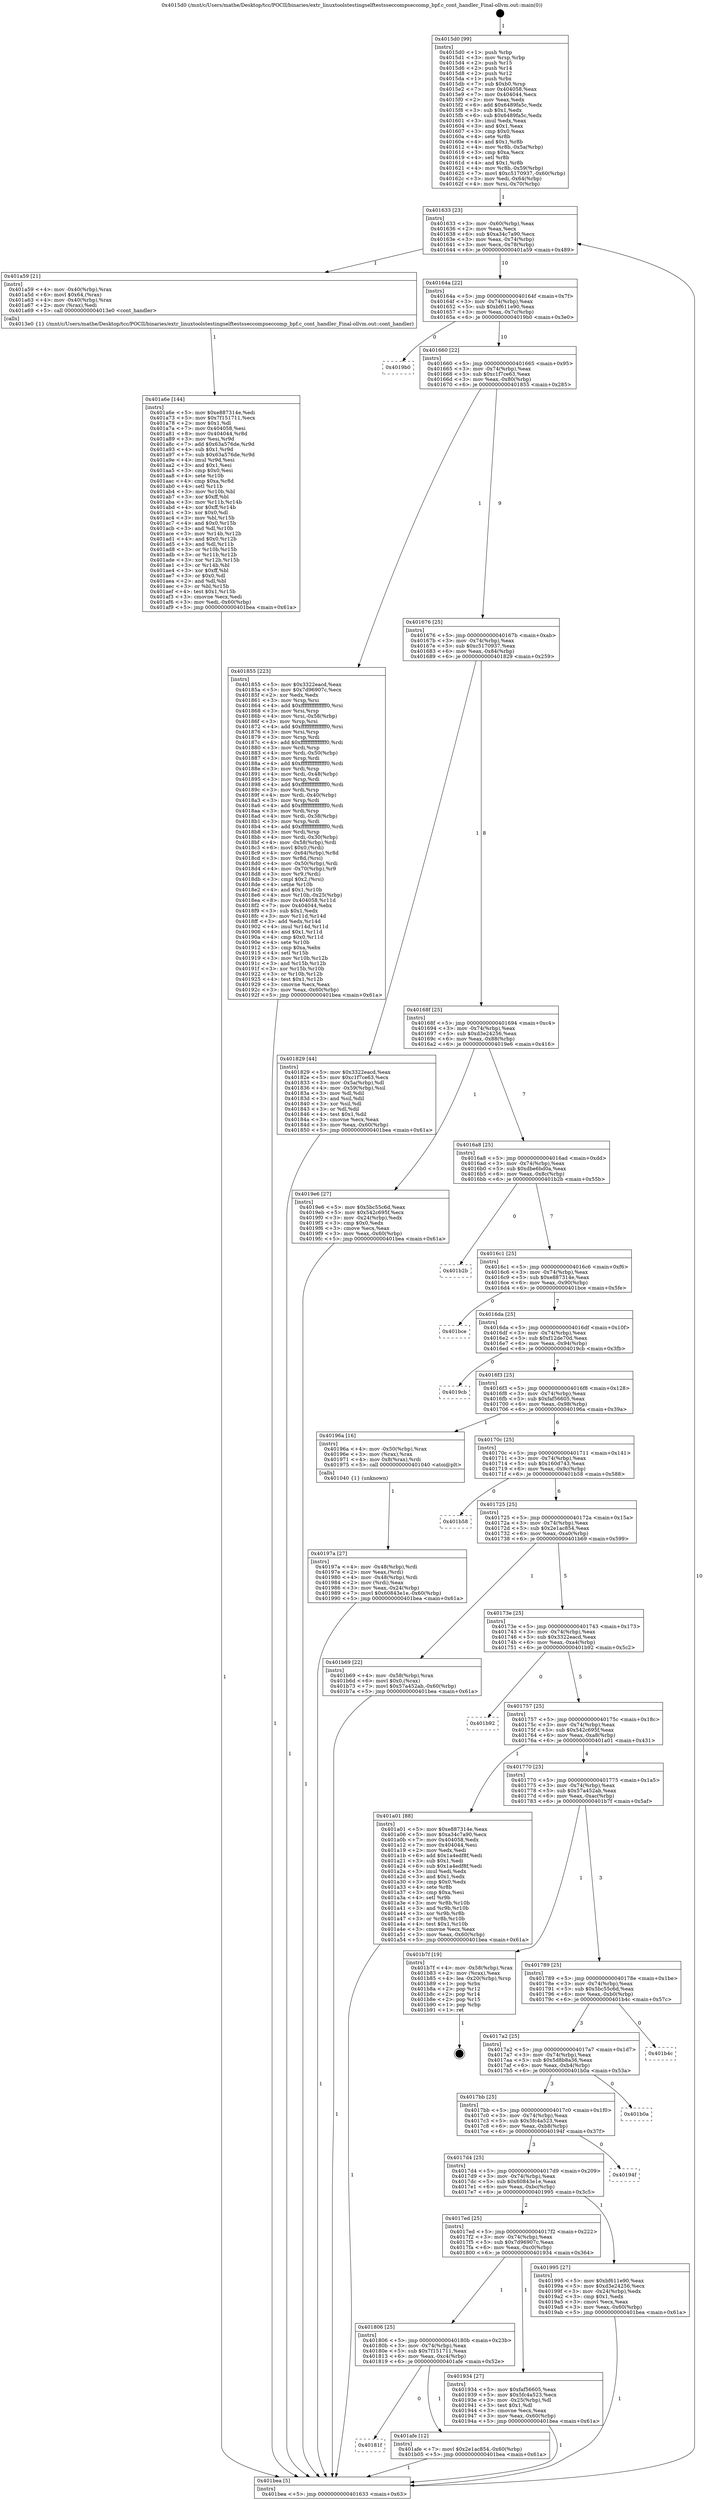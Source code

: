 digraph "0x4015d0" {
  label = "0x4015d0 (/mnt/c/Users/mathe/Desktop/tcc/POCII/binaries/extr_linuxtoolstestingselftestsseccompseccomp_bpf.c_cont_handler_Final-ollvm.out::main(0))"
  labelloc = "t"
  node[shape=record]

  Entry [label="",width=0.3,height=0.3,shape=circle,fillcolor=black,style=filled]
  "0x401633" [label="{
     0x401633 [23]\l
     | [instrs]\l
     &nbsp;&nbsp;0x401633 \<+3\>: mov -0x60(%rbp),%eax\l
     &nbsp;&nbsp;0x401636 \<+2\>: mov %eax,%ecx\l
     &nbsp;&nbsp;0x401638 \<+6\>: sub $0xa34c7a90,%ecx\l
     &nbsp;&nbsp;0x40163e \<+3\>: mov %eax,-0x74(%rbp)\l
     &nbsp;&nbsp;0x401641 \<+3\>: mov %ecx,-0x78(%rbp)\l
     &nbsp;&nbsp;0x401644 \<+6\>: je 0000000000401a59 \<main+0x489\>\l
  }"]
  "0x401a59" [label="{
     0x401a59 [21]\l
     | [instrs]\l
     &nbsp;&nbsp;0x401a59 \<+4\>: mov -0x40(%rbp),%rax\l
     &nbsp;&nbsp;0x401a5d \<+6\>: movl $0x64,(%rax)\l
     &nbsp;&nbsp;0x401a63 \<+4\>: mov -0x40(%rbp),%rax\l
     &nbsp;&nbsp;0x401a67 \<+2\>: mov (%rax),%edi\l
     &nbsp;&nbsp;0x401a69 \<+5\>: call 00000000004013e0 \<cont_handler\>\l
     | [calls]\l
     &nbsp;&nbsp;0x4013e0 \{1\} (/mnt/c/Users/mathe/Desktop/tcc/POCII/binaries/extr_linuxtoolstestingselftestsseccompseccomp_bpf.c_cont_handler_Final-ollvm.out::cont_handler)\l
  }"]
  "0x40164a" [label="{
     0x40164a [22]\l
     | [instrs]\l
     &nbsp;&nbsp;0x40164a \<+5\>: jmp 000000000040164f \<main+0x7f\>\l
     &nbsp;&nbsp;0x40164f \<+3\>: mov -0x74(%rbp),%eax\l
     &nbsp;&nbsp;0x401652 \<+5\>: sub $0xbf611e90,%eax\l
     &nbsp;&nbsp;0x401657 \<+3\>: mov %eax,-0x7c(%rbp)\l
     &nbsp;&nbsp;0x40165a \<+6\>: je 00000000004019b0 \<main+0x3e0\>\l
  }"]
  Exit [label="",width=0.3,height=0.3,shape=circle,fillcolor=black,style=filled,peripheries=2]
  "0x4019b0" [label="{
     0x4019b0\l
  }", style=dashed]
  "0x401660" [label="{
     0x401660 [22]\l
     | [instrs]\l
     &nbsp;&nbsp;0x401660 \<+5\>: jmp 0000000000401665 \<main+0x95\>\l
     &nbsp;&nbsp;0x401665 \<+3\>: mov -0x74(%rbp),%eax\l
     &nbsp;&nbsp;0x401668 \<+5\>: sub $0xc1f7ce63,%eax\l
     &nbsp;&nbsp;0x40166d \<+3\>: mov %eax,-0x80(%rbp)\l
     &nbsp;&nbsp;0x401670 \<+6\>: je 0000000000401855 \<main+0x285\>\l
  }"]
  "0x40181f" [label="{
     0x40181f\l
  }", style=dashed]
  "0x401855" [label="{
     0x401855 [223]\l
     | [instrs]\l
     &nbsp;&nbsp;0x401855 \<+5\>: mov $0x3322eacd,%eax\l
     &nbsp;&nbsp;0x40185a \<+5\>: mov $0x7d96907c,%ecx\l
     &nbsp;&nbsp;0x40185f \<+2\>: xor %edx,%edx\l
     &nbsp;&nbsp;0x401861 \<+3\>: mov %rsp,%rsi\l
     &nbsp;&nbsp;0x401864 \<+4\>: add $0xfffffffffffffff0,%rsi\l
     &nbsp;&nbsp;0x401868 \<+3\>: mov %rsi,%rsp\l
     &nbsp;&nbsp;0x40186b \<+4\>: mov %rsi,-0x58(%rbp)\l
     &nbsp;&nbsp;0x40186f \<+3\>: mov %rsp,%rsi\l
     &nbsp;&nbsp;0x401872 \<+4\>: add $0xfffffffffffffff0,%rsi\l
     &nbsp;&nbsp;0x401876 \<+3\>: mov %rsi,%rsp\l
     &nbsp;&nbsp;0x401879 \<+3\>: mov %rsp,%rdi\l
     &nbsp;&nbsp;0x40187c \<+4\>: add $0xfffffffffffffff0,%rdi\l
     &nbsp;&nbsp;0x401880 \<+3\>: mov %rdi,%rsp\l
     &nbsp;&nbsp;0x401883 \<+4\>: mov %rdi,-0x50(%rbp)\l
     &nbsp;&nbsp;0x401887 \<+3\>: mov %rsp,%rdi\l
     &nbsp;&nbsp;0x40188a \<+4\>: add $0xfffffffffffffff0,%rdi\l
     &nbsp;&nbsp;0x40188e \<+3\>: mov %rdi,%rsp\l
     &nbsp;&nbsp;0x401891 \<+4\>: mov %rdi,-0x48(%rbp)\l
     &nbsp;&nbsp;0x401895 \<+3\>: mov %rsp,%rdi\l
     &nbsp;&nbsp;0x401898 \<+4\>: add $0xfffffffffffffff0,%rdi\l
     &nbsp;&nbsp;0x40189c \<+3\>: mov %rdi,%rsp\l
     &nbsp;&nbsp;0x40189f \<+4\>: mov %rdi,-0x40(%rbp)\l
     &nbsp;&nbsp;0x4018a3 \<+3\>: mov %rsp,%rdi\l
     &nbsp;&nbsp;0x4018a6 \<+4\>: add $0xfffffffffffffff0,%rdi\l
     &nbsp;&nbsp;0x4018aa \<+3\>: mov %rdi,%rsp\l
     &nbsp;&nbsp;0x4018ad \<+4\>: mov %rdi,-0x38(%rbp)\l
     &nbsp;&nbsp;0x4018b1 \<+3\>: mov %rsp,%rdi\l
     &nbsp;&nbsp;0x4018b4 \<+4\>: add $0xfffffffffffffff0,%rdi\l
     &nbsp;&nbsp;0x4018b8 \<+3\>: mov %rdi,%rsp\l
     &nbsp;&nbsp;0x4018bb \<+4\>: mov %rdi,-0x30(%rbp)\l
     &nbsp;&nbsp;0x4018bf \<+4\>: mov -0x58(%rbp),%rdi\l
     &nbsp;&nbsp;0x4018c3 \<+6\>: movl $0x0,(%rdi)\l
     &nbsp;&nbsp;0x4018c9 \<+4\>: mov -0x64(%rbp),%r8d\l
     &nbsp;&nbsp;0x4018cd \<+3\>: mov %r8d,(%rsi)\l
     &nbsp;&nbsp;0x4018d0 \<+4\>: mov -0x50(%rbp),%rdi\l
     &nbsp;&nbsp;0x4018d4 \<+4\>: mov -0x70(%rbp),%r9\l
     &nbsp;&nbsp;0x4018d8 \<+3\>: mov %r9,(%rdi)\l
     &nbsp;&nbsp;0x4018db \<+3\>: cmpl $0x2,(%rsi)\l
     &nbsp;&nbsp;0x4018de \<+4\>: setne %r10b\l
     &nbsp;&nbsp;0x4018e2 \<+4\>: and $0x1,%r10b\l
     &nbsp;&nbsp;0x4018e6 \<+4\>: mov %r10b,-0x25(%rbp)\l
     &nbsp;&nbsp;0x4018ea \<+8\>: mov 0x404058,%r11d\l
     &nbsp;&nbsp;0x4018f2 \<+7\>: mov 0x404044,%ebx\l
     &nbsp;&nbsp;0x4018f9 \<+3\>: sub $0x1,%edx\l
     &nbsp;&nbsp;0x4018fc \<+3\>: mov %r11d,%r14d\l
     &nbsp;&nbsp;0x4018ff \<+3\>: add %edx,%r14d\l
     &nbsp;&nbsp;0x401902 \<+4\>: imul %r14d,%r11d\l
     &nbsp;&nbsp;0x401906 \<+4\>: and $0x1,%r11d\l
     &nbsp;&nbsp;0x40190a \<+4\>: cmp $0x0,%r11d\l
     &nbsp;&nbsp;0x40190e \<+4\>: sete %r10b\l
     &nbsp;&nbsp;0x401912 \<+3\>: cmp $0xa,%ebx\l
     &nbsp;&nbsp;0x401915 \<+4\>: setl %r15b\l
     &nbsp;&nbsp;0x401919 \<+3\>: mov %r10b,%r12b\l
     &nbsp;&nbsp;0x40191c \<+3\>: and %r15b,%r12b\l
     &nbsp;&nbsp;0x40191f \<+3\>: xor %r15b,%r10b\l
     &nbsp;&nbsp;0x401922 \<+3\>: or %r10b,%r12b\l
     &nbsp;&nbsp;0x401925 \<+4\>: test $0x1,%r12b\l
     &nbsp;&nbsp;0x401929 \<+3\>: cmovne %ecx,%eax\l
     &nbsp;&nbsp;0x40192c \<+3\>: mov %eax,-0x60(%rbp)\l
     &nbsp;&nbsp;0x40192f \<+5\>: jmp 0000000000401bea \<main+0x61a\>\l
  }"]
  "0x401676" [label="{
     0x401676 [25]\l
     | [instrs]\l
     &nbsp;&nbsp;0x401676 \<+5\>: jmp 000000000040167b \<main+0xab\>\l
     &nbsp;&nbsp;0x40167b \<+3\>: mov -0x74(%rbp),%eax\l
     &nbsp;&nbsp;0x40167e \<+5\>: sub $0xc5170937,%eax\l
     &nbsp;&nbsp;0x401683 \<+6\>: mov %eax,-0x84(%rbp)\l
     &nbsp;&nbsp;0x401689 \<+6\>: je 0000000000401829 \<main+0x259\>\l
  }"]
  "0x401afe" [label="{
     0x401afe [12]\l
     | [instrs]\l
     &nbsp;&nbsp;0x401afe \<+7\>: movl $0x2e1ac854,-0x60(%rbp)\l
     &nbsp;&nbsp;0x401b05 \<+5\>: jmp 0000000000401bea \<main+0x61a\>\l
  }"]
  "0x401829" [label="{
     0x401829 [44]\l
     | [instrs]\l
     &nbsp;&nbsp;0x401829 \<+5\>: mov $0x3322eacd,%eax\l
     &nbsp;&nbsp;0x40182e \<+5\>: mov $0xc1f7ce63,%ecx\l
     &nbsp;&nbsp;0x401833 \<+3\>: mov -0x5a(%rbp),%dl\l
     &nbsp;&nbsp;0x401836 \<+4\>: mov -0x59(%rbp),%sil\l
     &nbsp;&nbsp;0x40183a \<+3\>: mov %dl,%dil\l
     &nbsp;&nbsp;0x40183d \<+3\>: and %sil,%dil\l
     &nbsp;&nbsp;0x401840 \<+3\>: xor %sil,%dl\l
     &nbsp;&nbsp;0x401843 \<+3\>: or %dl,%dil\l
     &nbsp;&nbsp;0x401846 \<+4\>: test $0x1,%dil\l
     &nbsp;&nbsp;0x40184a \<+3\>: cmovne %ecx,%eax\l
     &nbsp;&nbsp;0x40184d \<+3\>: mov %eax,-0x60(%rbp)\l
     &nbsp;&nbsp;0x401850 \<+5\>: jmp 0000000000401bea \<main+0x61a\>\l
  }"]
  "0x40168f" [label="{
     0x40168f [25]\l
     | [instrs]\l
     &nbsp;&nbsp;0x40168f \<+5\>: jmp 0000000000401694 \<main+0xc4\>\l
     &nbsp;&nbsp;0x401694 \<+3\>: mov -0x74(%rbp),%eax\l
     &nbsp;&nbsp;0x401697 \<+5\>: sub $0xd3e24256,%eax\l
     &nbsp;&nbsp;0x40169c \<+6\>: mov %eax,-0x88(%rbp)\l
     &nbsp;&nbsp;0x4016a2 \<+6\>: je 00000000004019e6 \<main+0x416\>\l
  }"]
  "0x401bea" [label="{
     0x401bea [5]\l
     | [instrs]\l
     &nbsp;&nbsp;0x401bea \<+5\>: jmp 0000000000401633 \<main+0x63\>\l
  }"]
  "0x4015d0" [label="{
     0x4015d0 [99]\l
     | [instrs]\l
     &nbsp;&nbsp;0x4015d0 \<+1\>: push %rbp\l
     &nbsp;&nbsp;0x4015d1 \<+3\>: mov %rsp,%rbp\l
     &nbsp;&nbsp;0x4015d4 \<+2\>: push %r15\l
     &nbsp;&nbsp;0x4015d6 \<+2\>: push %r14\l
     &nbsp;&nbsp;0x4015d8 \<+2\>: push %r12\l
     &nbsp;&nbsp;0x4015da \<+1\>: push %rbx\l
     &nbsp;&nbsp;0x4015db \<+7\>: sub $0xb0,%rsp\l
     &nbsp;&nbsp;0x4015e2 \<+7\>: mov 0x404058,%eax\l
     &nbsp;&nbsp;0x4015e9 \<+7\>: mov 0x404044,%ecx\l
     &nbsp;&nbsp;0x4015f0 \<+2\>: mov %eax,%edx\l
     &nbsp;&nbsp;0x4015f2 \<+6\>: add $0x6489fa5c,%edx\l
     &nbsp;&nbsp;0x4015f8 \<+3\>: sub $0x1,%edx\l
     &nbsp;&nbsp;0x4015fb \<+6\>: sub $0x6489fa5c,%edx\l
     &nbsp;&nbsp;0x401601 \<+3\>: imul %edx,%eax\l
     &nbsp;&nbsp;0x401604 \<+3\>: and $0x1,%eax\l
     &nbsp;&nbsp;0x401607 \<+3\>: cmp $0x0,%eax\l
     &nbsp;&nbsp;0x40160a \<+4\>: sete %r8b\l
     &nbsp;&nbsp;0x40160e \<+4\>: and $0x1,%r8b\l
     &nbsp;&nbsp;0x401612 \<+4\>: mov %r8b,-0x5a(%rbp)\l
     &nbsp;&nbsp;0x401616 \<+3\>: cmp $0xa,%ecx\l
     &nbsp;&nbsp;0x401619 \<+4\>: setl %r8b\l
     &nbsp;&nbsp;0x40161d \<+4\>: and $0x1,%r8b\l
     &nbsp;&nbsp;0x401621 \<+4\>: mov %r8b,-0x59(%rbp)\l
     &nbsp;&nbsp;0x401625 \<+7\>: movl $0xc5170937,-0x60(%rbp)\l
     &nbsp;&nbsp;0x40162c \<+3\>: mov %edi,-0x64(%rbp)\l
     &nbsp;&nbsp;0x40162f \<+4\>: mov %rsi,-0x70(%rbp)\l
  }"]
  "0x401a6e" [label="{
     0x401a6e [144]\l
     | [instrs]\l
     &nbsp;&nbsp;0x401a6e \<+5\>: mov $0xe887314e,%edi\l
     &nbsp;&nbsp;0x401a73 \<+5\>: mov $0x7f151711,%ecx\l
     &nbsp;&nbsp;0x401a78 \<+2\>: mov $0x1,%dl\l
     &nbsp;&nbsp;0x401a7a \<+7\>: mov 0x404058,%esi\l
     &nbsp;&nbsp;0x401a81 \<+8\>: mov 0x404044,%r8d\l
     &nbsp;&nbsp;0x401a89 \<+3\>: mov %esi,%r9d\l
     &nbsp;&nbsp;0x401a8c \<+7\>: add $0x63a576de,%r9d\l
     &nbsp;&nbsp;0x401a93 \<+4\>: sub $0x1,%r9d\l
     &nbsp;&nbsp;0x401a97 \<+7\>: sub $0x63a576de,%r9d\l
     &nbsp;&nbsp;0x401a9e \<+4\>: imul %r9d,%esi\l
     &nbsp;&nbsp;0x401aa2 \<+3\>: and $0x1,%esi\l
     &nbsp;&nbsp;0x401aa5 \<+3\>: cmp $0x0,%esi\l
     &nbsp;&nbsp;0x401aa8 \<+4\>: sete %r10b\l
     &nbsp;&nbsp;0x401aac \<+4\>: cmp $0xa,%r8d\l
     &nbsp;&nbsp;0x401ab0 \<+4\>: setl %r11b\l
     &nbsp;&nbsp;0x401ab4 \<+3\>: mov %r10b,%bl\l
     &nbsp;&nbsp;0x401ab7 \<+3\>: xor $0xff,%bl\l
     &nbsp;&nbsp;0x401aba \<+3\>: mov %r11b,%r14b\l
     &nbsp;&nbsp;0x401abd \<+4\>: xor $0xff,%r14b\l
     &nbsp;&nbsp;0x401ac1 \<+3\>: xor $0x0,%dl\l
     &nbsp;&nbsp;0x401ac4 \<+3\>: mov %bl,%r15b\l
     &nbsp;&nbsp;0x401ac7 \<+4\>: and $0x0,%r15b\l
     &nbsp;&nbsp;0x401acb \<+3\>: and %dl,%r10b\l
     &nbsp;&nbsp;0x401ace \<+3\>: mov %r14b,%r12b\l
     &nbsp;&nbsp;0x401ad1 \<+4\>: and $0x0,%r12b\l
     &nbsp;&nbsp;0x401ad5 \<+3\>: and %dl,%r11b\l
     &nbsp;&nbsp;0x401ad8 \<+3\>: or %r10b,%r15b\l
     &nbsp;&nbsp;0x401adb \<+3\>: or %r11b,%r12b\l
     &nbsp;&nbsp;0x401ade \<+3\>: xor %r12b,%r15b\l
     &nbsp;&nbsp;0x401ae1 \<+3\>: or %r14b,%bl\l
     &nbsp;&nbsp;0x401ae4 \<+3\>: xor $0xff,%bl\l
     &nbsp;&nbsp;0x401ae7 \<+3\>: or $0x0,%dl\l
     &nbsp;&nbsp;0x401aea \<+2\>: and %dl,%bl\l
     &nbsp;&nbsp;0x401aec \<+3\>: or %bl,%r15b\l
     &nbsp;&nbsp;0x401aef \<+4\>: test $0x1,%r15b\l
     &nbsp;&nbsp;0x401af3 \<+3\>: cmovne %ecx,%edi\l
     &nbsp;&nbsp;0x401af6 \<+3\>: mov %edi,-0x60(%rbp)\l
     &nbsp;&nbsp;0x401af9 \<+5\>: jmp 0000000000401bea \<main+0x61a\>\l
  }"]
  "0x4019e6" [label="{
     0x4019e6 [27]\l
     | [instrs]\l
     &nbsp;&nbsp;0x4019e6 \<+5\>: mov $0x5bc55c6d,%eax\l
     &nbsp;&nbsp;0x4019eb \<+5\>: mov $0x542c695f,%ecx\l
     &nbsp;&nbsp;0x4019f0 \<+3\>: mov -0x24(%rbp),%edx\l
     &nbsp;&nbsp;0x4019f3 \<+3\>: cmp $0x0,%edx\l
     &nbsp;&nbsp;0x4019f6 \<+3\>: cmove %ecx,%eax\l
     &nbsp;&nbsp;0x4019f9 \<+3\>: mov %eax,-0x60(%rbp)\l
     &nbsp;&nbsp;0x4019fc \<+5\>: jmp 0000000000401bea \<main+0x61a\>\l
  }"]
  "0x4016a8" [label="{
     0x4016a8 [25]\l
     | [instrs]\l
     &nbsp;&nbsp;0x4016a8 \<+5\>: jmp 00000000004016ad \<main+0xdd\>\l
     &nbsp;&nbsp;0x4016ad \<+3\>: mov -0x74(%rbp),%eax\l
     &nbsp;&nbsp;0x4016b0 \<+5\>: sub $0xdbe6bd0a,%eax\l
     &nbsp;&nbsp;0x4016b5 \<+6\>: mov %eax,-0x8c(%rbp)\l
     &nbsp;&nbsp;0x4016bb \<+6\>: je 0000000000401b2b \<main+0x55b\>\l
  }"]
  "0x40197a" [label="{
     0x40197a [27]\l
     | [instrs]\l
     &nbsp;&nbsp;0x40197a \<+4\>: mov -0x48(%rbp),%rdi\l
     &nbsp;&nbsp;0x40197e \<+2\>: mov %eax,(%rdi)\l
     &nbsp;&nbsp;0x401980 \<+4\>: mov -0x48(%rbp),%rdi\l
     &nbsp;&nbsp;0x401984 \<+2\>: mov (%rdi),%eax\l
     &nbsp;&nbsp;0x401986 \<+3\>: mov %eax,-0x24(%rbp)\l
     &nbsp;&nbsp;0x401989 \<+7\>: movl $0x60843e1e,-0x60(%rbp)\l
     &nbsp;&nbsp;0x401990 \<+5\>: jmp 0000000000401bea \<main+0x61a\>\l
  }"]
  "0x401b2b" [label="{
     0x401b2b\l
  }", style=dashed]
  "0x4016c1" [label="{
     0x4016c1 [25]\l
     | [instrs]\l
     &nbsp;&nbsp;0x4016c1 \<+5\>: jmp 00000000004016c6 \<main+0xf6\>\l
     &nbsp;&nbsp;0x4016c6 \<+3\>: mov -0x74(%rbp),%eax\l
     &nbsp;&nbsp;0x4016c9 \<+5\>: sub $0xe887314e,%eax\l
     &nbsp;&nbsp;0x4016ce \<+6\>: mov %eax,-0x90(%rbp)\l
     &nbsp;&nbsp;0x4016d4 \<+6\>: je 0000000000401bce \<main+0x5fe\>\l
  }"]
  "0x401806" [label="{
     0x401806 [25]\l
     | [instrs]\l
     &nbsp;&nbsp;0x401806 \<+5\>: jmp 000000000040180b \<main+0x23b\>\l
     &nbsp;&nbsp;0x40180b \<+3\>: mov -0x74(%rbp),%eax\l
     &nbsp;&nbsp;0x40180e \<+5\>: sub $0x7f151711,%eax\l
     &nbsp;&nbsp;0x401813 \<+6\>: mov %eax,-0xc4(%rbp)\l
     &nbsp;&nbsp;0x401819 \<+6\>: je 0000000000401afe \<main+0x52e\>\l
  }"]
  "0x401bce" [label="{
     0x401bce\l
  }", style=dashed]
  "0x4016da" [label="{
     0x4016da [25]\l
     | [instrs]\l
     &nbsp;&nbsp;0x4016da \<+5\>: jmp 00000000004016df \<main+0x10f\>\l
     &nbsp;&nbsp;0x4016df \<+3\>: mov -0x74(%rbp),%eax\l
     &nbsp;&nbsp;0x4016e2 \<+5\>: sub $0xf12de70d,%eax\l
     &nbsp;&nbsp;0x4016e7 \<+6\>: mov %eax,-0x94(%rbp)\l
     &nbsp;&nbsp;0x4016ed \<+6\>: je 00000000004019cb \<main+0x3fb\>\l
  }"]
  "0x401934" [label="{
     0x401934 [27]\l
     | [instrs]\l
     &nbsp;&nbsp;0x401934 \<+5\>: mov $0xfaf56605,%eax\l
     &nbsp;&nbsp;0x401939 \<+5\>: mov $0x5fc4a523,%ecx\l
     &nbsp;&nbsp;0x40193e \<+3\>: mov -0x25(%rbp),%dl\l
     &nbsp;&nbsp;0x401941 \<+3\>: test $0x1,%dl\l
     &nbsp;&nbsp;0x401944 \<+3\>: cmovne %ecx,%eax\l
     &nbsp;&nbsp;0x401947 \<+3\>: mov %eax,-0x60(%rbp)\l
     &nbsp;&nbsp;0x40194a \<+5\>: jmp 0000000000401bea \<main+0x61a\>\l
  }"]
  "0x4019cb" [label="{
     0x4019cb\l
  }", style=dashed]
  "0x4016f3" [label="{
     0x4016f3 [25]\l
     | [instrs]\l
     &nbsp;&nbsp;0x4016f3 \<+5\>: jmp 00000000004016f8 \<main+0x128\>\l
     &nbsp;&nbsp;0x4016f8 \<+3\>: mov -0x74(%rbp),%eax\l
     &nbsp;&nbsp;0x4016fb \<+5\>: sub $0xfaf56605,%eax\l
     &nbsp;&nbsp;0x401700 \<+6\>: mov %eax,-0x98(%rbp)\l
     &nbsp;&nbsp;0x401706 \<+6\>: je 000000000040196a \<main+0x39a\>\l
  }"]
  "0x4017ed" [label="{
     0x4017ed [25]\l
     | [instrs]\l
     &nbsp;&nbsp;0x4017ed \<+5\>: jmp 00000000004017f2 \<main+0x222\>\l
     &nbsp;&nbsp;0x4017f2 \<+3\>: mov -0x74(%rbp),%eax\l
     &nbsp;&nbsp;0x4017f5 \<+5\>: sub $0x7d96907c,%eax\l
     &nbsp;&nbsp;0x4017fa \<+6\>: mov %eax,-0xc0(%rbp)\l
     &nbsp;&nbsp;0x401800 \<+6\>: je 0000000000401934 \<main+0x364\>\l
  }"]
  "0x40196a" [label="{
     0x40196a [16]\l
     | [instrs]\l
     &nbsp;&nbsp;0x40196a \<+4\>: mov -0x50(%rbp),%rax\l
     &nbsp;&nbsp;0x40196e \<+3\>: mov (%rax),%rax\l
     &nbsp;&nbsp;0x401971 \<+4\>: mov 0x8(%rax),%rdi\l
     &nbsp;&nbsp;0x401975 \<+5\>: call 0000000000401040 \<atoi@plt\>\l
     | [calls]\l
     &nbsp;&nbsp;0x401040 \{1\} (unknown)\l
  }"]
  "0x40170c" [label="{
     0x40170c [25]\l
     | [instrs]\l
     &nbsp;&nbsp;0x40170c \<+5\>: jmp 0000000000401711 \<main+0x141\>\l
     &nbsp;&nbsp;0x401711 \<+3\>: mov -0x74(%rbp),%eax\l
     &nbsp;&nbsp;0x401714 \<+5\>: sub $0x160d743,%eax\l
     &nbsp;&nbsp;0x401719 \<+6\>: mov %eax,-0x9c(%rbp)\l
     &nbsp;&nbsp;0x40171f \<+6\>: je 0000000000401b58 \<main+0x588\>\l
  }"]
  "0x401995" [label="{
     0x401995 [27]\l
     | [instrs]\l
     &nbsp;&nbsp;0x401995 \<+5\>: mov $0xbf611e90,%eax\l
     &nbsp;&nbsp;0x40199a \<+5\>: mov $0xd3e24256,%ecx\l
     &nbsp;&nbsp;0x40199f \<+3\>: mov -0x24(%rbp),%edx\l
     &nbsp;&nbsp;0x4019a2 \<+3\>: cmp $0x1,%edx\l
     &nbsp;&nbsp;0x4019a5 \<+3\>: cmovl %ecx,%eax\l
     &nbsp;&nbsp;0x4019a8 \<+3\>: mov %eax,-0x60(%rbp)\l
     &nbsp;&nbsp;0x4019ab \<+5\>: jmp 0000000000401bea \<main+0x61a\>\l
  }"]
  "0x401b58" [label="{
     0x401b58\l
  }", style=dashed]
  "0x401725" [label="{
     0x401725 [25]\l
     | [instrs]\l
     &nbsp;&nbsp;0x401725 \<+5\>: jmp 000000000040172a \<main+0x15a\>\l
     &nbsp;&nbsp;0x40172a \<+3\>: mov -0x74(%rbp),%eax\l
     &nbsp;&nbsp;0x40172d \<+5\>: sub $0x2e1ac854,%eax\l
     &nbsp;&nbsp;0x401732 \<+6\>: mov %eax,-0xa0(%rbp)\l
     &nbsp;&nbsp;0x401738 \<+6\>: je 0000000000401b69 \<main+0x599\>\l
  }"]
  "0x4017d4" [label="{
     0x4017d4 [25]\l
     | [instrs]\l
     &nbsp;&nbsp;0x4017d4 \<+5\>: jmp 00000000004017d9 \<main+0x209\>\l
     &nbsp;&nbsp;0x4017d9 \<+3\>: mov -0x74(%rbp),%eax\l
     &nbsp;&nbsp;0x4017dc \<+5\>: sub $0x60843e1e,%eax\l
     &nbsp;&nbsp;0x4017e1 \<+6\>: mov %eax,-0xbc(%rbp)\l
     &nbsp;&nbsp;0x4017e7 \<+6\>: je 0000000000401995 \<main+0x3c5\>\l
  }"]
  "0x401b69" [label="{
     0x401b69 [22]\l
     | [instrs]\l
     &nbsp;&nbsp;0x401b69 \<+4\>: mov -0x58(%rbp),%rax\l
     &nbsp;&nbsp;0x401b6d \<+6\>: movl $0x0,(%rax)\l
     &nbsp;&nbsp;0x401b73 \<+7\>: movl $0x57a452ab,-0x60(%rbp)\l
     &nbsp;&nbsp;0x401b7a \<+5\>: jmp 0000000000401bea \<main+0x61a\>\l
  }"]
  "0x40173e" [label="{
     0x40173e [25]\l
     | [instrs]\l
     &nbsp;&nbsp;0x40173e \<+5\>: jmp 0000000000401743 \<main+0x173\>\l
     &nbsp;&nbsp;0x401743 \<+3\>: mov -0x74(%rbp),%eax\l
     &nbsp;&nbsp;0x401746 \<+5\>: sub $0x3322eacd,%eax\l
     &nbsp;&nbsp;0x40174b \<+6\>: mov %eax,-0xa4(%rbp)\l
     &nbsp;&nbsp;0x401751 \<+6\>: je 0000000000401b92 \<main+0x5c2\>\l
  }"]
  "0x40194f" [label="{
     0x40194f\l
  }", style=dashed]
  "0x401b92" [label="{
     0x401b92\l
  }", style=dashed]
  "0x401757" [label="{
     0x401757 [25]\l
     | [instrs]\l
     &nbsp;&nbsp;0x401757 \<+5\>: jmp 000000000040175c \<main+0x18c\>\l
     &nbsp;&nbsp;0x40175c \<+3\>: mov -0x74(%rbp),%eax\l
     &nbsp;&nbsp;0x40175f \<+5\>: sub $0x542c695f,%eax\l
     &nbsp;&nbsp;0x401764 \<+6\>: mov %eax,-0xa8(%rbp)\l
     &nbsp;&nbsp;0x40176a \<+6\>: je 0000000000401a01 \<main+0x431\>\l
  }"]
  "0x4017bb" [label="{
     0x4017bb [25]\l
     | [instrs]\l
     &nbsp;&nbsp;0x4017bb \<+5\>: jmp 00000000004017c0 \<main+0x1f0\>\l
     &nbsp;&nbsp;0x4017c0 \<+3\>: mov -0x74(%rbp),%eax\l
     &nbsp;&nbsp;0x4017c3 \<+5\>: sub $0x5fc4a523,%eax\l
     &nbsp;&nbsp;0x4017c8 \<+6\>: mov %eax,-0xb8(%rbp)\l
     &nbsp;&nbsp;0x4017ce \<+6\>: je 000000000040194f \<main+0x37f\>\l
  }"]
  "0x401a01" [label="{
     0x401a01 [88]\l
     | [instrs]\l
     &nbsp;&nbsp;0x401a01 \<+5\>: mov $0xe887314e,%eax\l
     &nbsp;&nbsp;0x401a06 \<+5\>: mov $0xa34c7a90,%ecx\l
     &nbsp;&nbsp;0x401a0b \<+7\>: mov 0x404058,%edx\l
     &nbsp;&nbsp;0x401a12 \<+7\>: mov 0x404044,%esi\l
     &nbsp;&nbsp;0x401a19 \<+2\>: mov %edx,%edi\l
     &nbsp;&nbsp;0x401a1b \<+6\>: add $0x1a4edf8f,%edi\l
     &nbsp;&nbsp;0x401a21 \<+3\>: sub $0x1,%edi\l
     &nbsp;&nbsp;0x401a24 \<+6\>: sub $0x1a4edf8f,%edi\l
     &nbsp;&nbsp;0x401a2a \<+3\>: imul %edi,%edx\l
     &nbsp;&nbsp;0x401a2d \<+3\>: and $0x1,%edx\l
     &nbsp;&nbsp;0x401a30 \<+3\>: cmp $0x0,%edx\l
     &nbsp;&nbsp;0x401a33 \<+4\>: sete %r8b\l
     &nbsp;&nbsp;0x401a37 \<+3\>: cmp $0xa,%esi\l
     &nbsp;&nbsp;0x401a3a \<+4\>: setl %r9b\l
     &nbsp;&nbsp;0x401a3e \<+3\>: mov %r8b,%r10b\l
     &nbsp;&nbsp;0x401a41 \<+3\>: and %r9b,%r10b\l
     &nbsp;&nbsp;0x401a44 \<+3\>: xor %r9b,%r8b\l
     &nbsp;&nbsp;0x401a47 \<+3\>: or %r8b,%r10b\l
     &nbsp;&nbsp;0x401a4a \<+4\>: test $0x1,%r10b\l
     &nbsp;&nbsp;0x401a4e \<+3\>: cmovne %ecx,%eax\l
     &nbsp;&nbsp;0x401a51 \<+3\>: mov %eax,-0x60(%rbp)\l
     &nbsp;&nbsp;0x401a54 \<+5\>: jmp 0000000000401bea \<main+0x61a\>\l
  }"]
  "0x401770" [label="{
     0x401770 [25]\l
     | [instrs]\l
     &nbsp;&nbsp;0x401770 \<+5\>: jmp 0000000000401775 \<main+0x1a5\>\l
     &nbsp;&nbsp;0x401775 \<+3\>: mov -0x74(%rbp),%eax\l
     &nbsp;&nbsp;0x401778 \<+5\>: sub $0x57a452ab,%eax\l
     &nbsp;&nbsp;0x40177d \<+6\>: mov %eax,-0xac(%rbp)\l
     &nbsp;&nbsp;0x401783 \<+6\>: je 0000000000401b7f \<main+0x5af\>\l
  }"]
  "0x401b0a" [label="{
     0x401b0a\l
  }", style=dashed]
  "0x401b7f" [label="{
     0x401b7f [19]\l
     | [instrs]\l
     &nbsp;&nbsp;0x401b7f \<+4\>: mov -0x58(%rbp),%rax\l
     &nbsp;&nbsp;0x401b83 \<+2\>: mov (%rax),%eax\l
     &nbsp;&nbsp;0x401b85 \<+4\>: lea -0x20(%rbp),%rsp\l
     &nbsp;&nbsp;0x401b89 \<+1\>: pop %rbx\l
     &nbsp;&nbsp;0x401b8a \<+2\>: pop %r12\l
     &nbsp;&nbsp;0x401b8c \<+2\>: pop %r14\l
     &nbsp;&nbsp;0x401b8e \<+2\>: pop %r15\l
     &nbsp;&nbsp;0x401b90 \<+1\>: pop %rbp\l
     &nbsp;&nbsp;0x401b91 \<+1\>: ret\l
  }"]
  "0x401789" [label="{
     0x401789 [25]\l
     | [instrs]\l
     &nbsp;&nbsp;0x401789 \<+5\>: jmp 000000000040178e \<main+0x1be\>\l
     &nbsp;&nbsp;0x40178e \<+3\>: mov -0x74(%rbp),%eax\l
     &nbsp;&nbsp;0x401791 \<+5\>: sub $0x5bc55c6d,%eax\l
     &nbsp;&nbsp;0x401796 \<+6\>: mov %eax,-0xb0(%rbp)\l
     &nbsp;&nbsp;0x40179c \<+6\>: je 0000000000401b4c \<main+0x57c\>\l
  }"]
  "0x4017a2" [label="{
     0x4017a2 [25]\l
     | [instrs]\l
     &nbsp;&nbsp;0x4017a2 \<+5\>: jmp 00000000004017a7 \<main+0x1d7\>\l
     &nbsp;&nbsp;0x4017a7 \<+3\>: mov -0x74(%rbp),%eax\l
     &nbsp;&nbsp;0x4017aa \<+5\>: sub $0x5d8b8a36,%eax\l
     &nbsp;&nbsp;0x4017af \<+6\>: mov %eax,-0xb4(%rbp)\l
     &nbsp;&nbsp;0x4017b5 \<+6\>: je 0000000000401b0a \<main+0x53a\>\l
  }"]
  "0x401b4c" [label="{
     0x401b4c\l
  }", style=dashed]
  Entry -> "0x4015d0" [label=" 1"]
  "0x401633" -> "0x401a59" [label=" 1"]
  "0x401633" -> "0x40164a" [label=" 10"]
  "0x401b7f" -> Exit [label=" 1"]
  "0x40164a" -> "0x4019b0" [label=" 0"]
  "0x40164a" -> "0x401660" [label=" 10"]
  "0x401b69" -> "0x401bea" [label=" 1"]
  "0x401660" -> "0x401855" [label=" 1"]
  "0x401660" -> "0x401676" [label=" 9"]
  "0x401afe" -> "0x401bea" [label=" 1"]
  "0x401676" -> "0x401829" [label=" 1"]
  "0x401676" -> "0x40168f" [label=" 8"]
  "0x401829" -> "0x401bea" [label=" 1"]
  "0x4015d0" -> "0x401633" [label=" 1"]
  "0x401bea" -> "0x401633" [label=" 10"]
  "0x401855" -> "0x401bea" [label=" 1"]
  "0x401806" -> "0x40181f" [label=" 0"]
  "0x40168f" -> "0x4019e6" [label=" 1"]
  "0x40168f" -> "0x4016a8" [label=" 7"]
  "0x401806" -> "0x401afe" [label=" 1"]
  "0x4016a8" -> "0x401b2b" [label=" 0"]
  "0x4016a8" -> "0x4016c1" [label=" 7"]
  "0x401a6e" -> "0x401bea" [label=" 1"]
  "0x4016c1" -> "0x401bce" [label=" 0"]
  "0x4016c1" -> "0x4016da" [label=" 7"]
  "0x401a59" -> "0x401a6e" [label=" 1"]
  "0x4016da" -> "0x4019cb" [label=" 0"]
  "0x4016da" -> "0x4016f3" [label=" 7"]
  "0x401a01" -> "0x401bea" [label=" 1"]
  "0x4016f3" -> "0x40196a" [label=" 1"]
  "0x4016f3" -> "0x40170c" [label=" 6"]
  "0x401995" -> "0x401bea" [label=" 1"]
  "0x40170c" -> "0x401b58" [label=" 0"]
  "0x40170c" -> "0x401725" [label=" 6"]
  "0x40197a" -> "0x401bea" [label=" 1"]
  "0x401725" -> "0x401b69" [label=" 1"]
  "0x401725" -> "0x40173e" [label=" 5"]
  "0x401934" -> "0x401bea" [label=" 1"]
  "0x40173e" -> "0x401b92" [label=" 0"]
  "0x40173e" -> "0x401757" [label=" 5"]
  "0x4017ed" -> "0x401806" [label=" 1"]
  "0x401757" -> "0x401a01" [label=" 1"]
  "0x401757" -> "0x401770" [label=" 4"]
  "0x4019e6" -> "0x401bea" [label=" 1"]
  "0x401770" -> "0x401b7f" [label=" 1"]
  "0x401770" -> "0x401789" [label=" 3"]
  "0x4017d4" -> "0x4017ed" [label=" 2"]
  "0x401789" -> "0x401b4c" [label=" 0"]
  "0x401789" -> "0x4017a2" [label=" 3"]
  "0x4017d4" -> "0x401995" [label=" 1"]
  "0x4017a2" -> "0x401b0a" [label=" 0"]
  "0x4017a2" -> "0x4017bb" [label=" 3"]
  "0x4017ed" -> "0x401934" [label=" 1"]
  "0x4017bb" -> "0x40194f" [label=" 0"]
  "0x4017bb" -> "0x4017d4" [label=" 3"]
  "0x40196a" -> "0x40197a" [label=" 1"]
}
